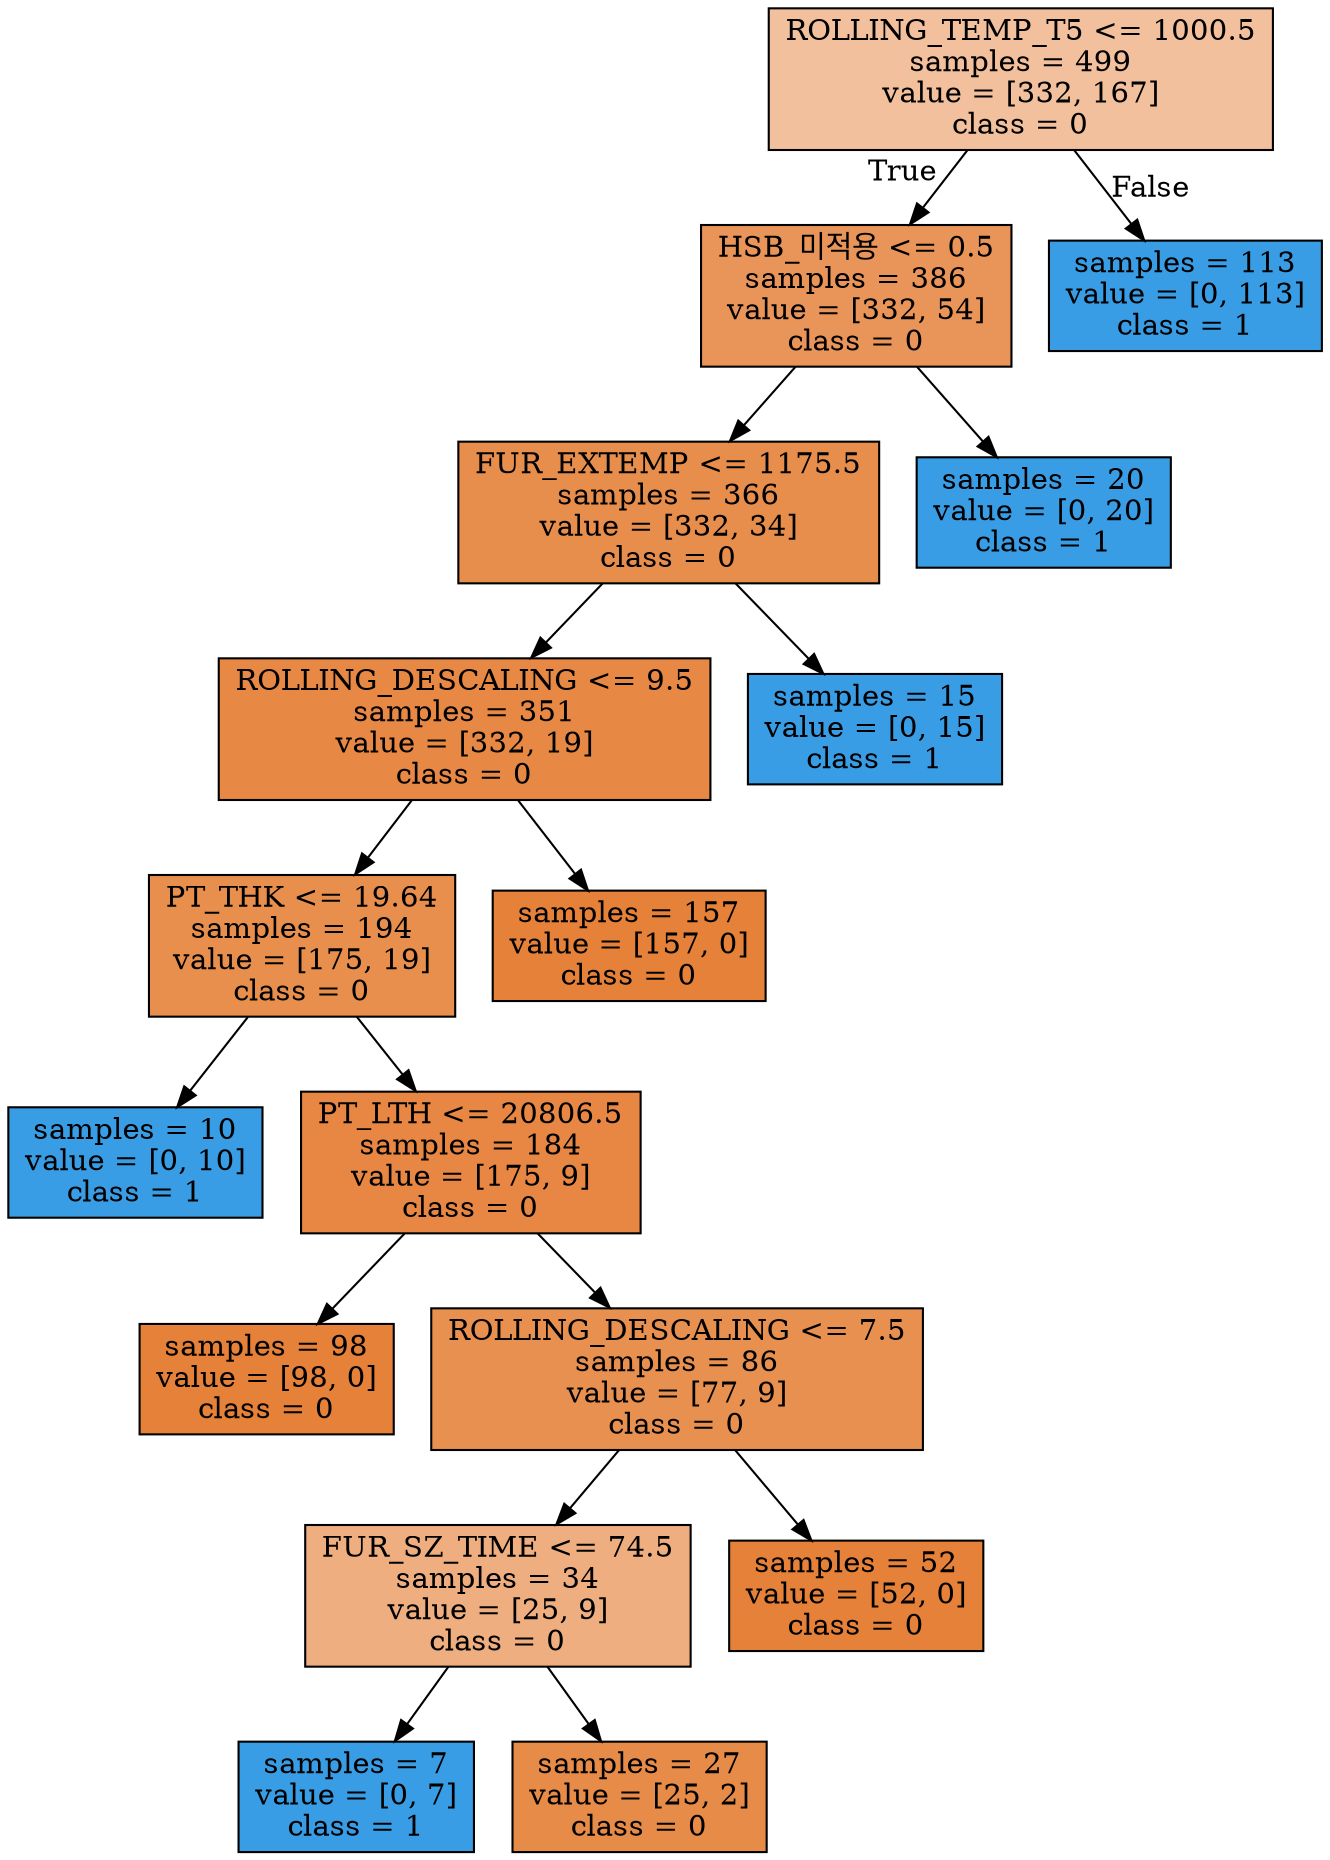 digraph Tree {
node [shape=box, style="filled", color="black"] ;
0 [label="ROLLING_TEMP_T5 <= 1000.5\nsamples = 499\nvalue = [332, 167]\nclass = 0", fillcolor="#e581397f"] ;
1 [label="HSB_미적용 <= 0.5\nsamples = 386\nvalue = [332, 54]\nclass = 0", fillcolor="#e58139d6"] ;
0 -> 1 [labeldistance=2.5, labelangle=45, headlabel="True"] ;
2 [label="FUR_EXTEMP <= 1175.5\nsamples = 366\nvalue = [332, 34]\nclass = 0", fillcolor="#e58139e5"] ;
1 -> 2 ;
3 [label="ROLLING_DESCALING <= 9.5\nsamples = 351\nvalue = [332, 19]\nclass = 0", fillcolor="#e58139f0"] ;
2 -> 3 ;
4 [label="PT_THK <= 19.64\nsamples = 194\nvalue = [175, 19]\nclass = 0", fillcolor="#e58139e3"] ;
3 -> 4 ;
5 [label="samples = 10\nvalue = [0, 10]\nclass = 1", fillcolor="#399de5ff"] ;
4 -> 5 ;
6 [label="PT_LTH <= 20806.5\nsamples = 184\nvalue = [175, 9]\nclass = 0", fillcolor="#e58139f2"] ;
4 -> 6 ;
7 [label="samples = 98\nvalue = [98, 0]\nclass = 0", fillcolor="#e58139ff"] ;
6 -> 7 ;
8 [label="ROLLING_DESCALING <= 7.5\nsamples = 86\nvalue = [77, 9]\nclass = 0", fillcolor="#e58139e1"] ;
6 -> 8 ;
9 [label="FUR_SZ_TIME <= 74.5\nsamples = 34\nvalue = [25, 9]\nclass = 0", fillcolor="#e58139a3"] ;
8 -> 9 ;
10 [label="samples = 7\nvalue = [0, 7]\nclass = 1", fillcolor="#399de5ff"] ;
9 -> 10 ;
11 [label="samples = 27\nvalue = [25, 2]\nclass = 0", fillcolor="#e58139eb"] ;
9 -> 11 ;
12 [label="samples = 52\nvalue = [52, 0]\nclass = 0", fillcolor="#e58139ff"] ;
8 -> 12 ;
13 [label="samples = 157\nvalue = [157, 0]\nclass = 0", fillcolor="#e58139ff"] ;
3 -> 13 ;
14 [label="samples = 15\nvalue = [0, 15]\nclass = 1", fillcolor="#399de5ff"] ;
2 -> 14 ;
15 [label="samples = 20\nvalue = [0, 20]\nclass = 1", fillcolor="#399de5ff"] ;
1 -> 15 ;
16 [label="samples = 113\nvalue = [0, 113]\nclass = 1", fillcolor="#399de5ff"] ;
0 -> 16 [labeldistance=2.5, labelangle=-45, headlabel="False"] ;
}